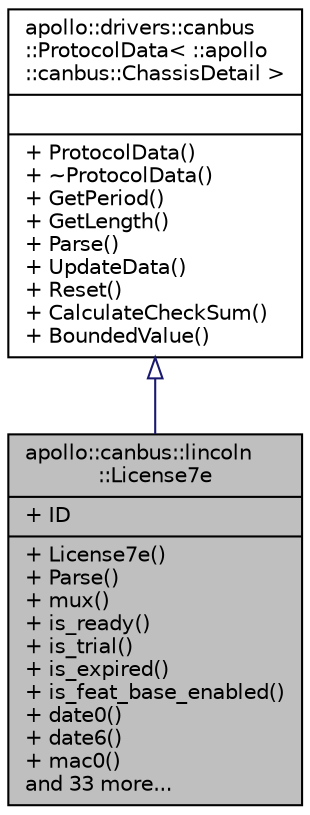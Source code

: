 digraph "apollo::canbus::lincoln::License7e"
{
  edge [fontname="Helvetica",fontsize="10",labelfontname="Helvetica",labelfontsize="10"];
  node [fontname="Helvetica",fontsize="10",shape=record];
  Node0 [label="{apollo::canbus::lincoln\l::License7e\n|+ ID\l|+ License7e()\l+ Parse()\l+ mux()\l+ is_ready()\l+ is_trial()\l+ is_expired()\l+ is_feat_base_enabled()\l+ date0()\l+ date6()\l+ mac0()\land 33 more...\l}",height=0.2,width=0.4,color="black", fillcolor="grey75", style="filled", fontcolor="black"];
  Node1 -> Node0 [dir="back",color="midnightblue",fontsize="10",style="solid",arrowtail="onormal",fontname="Helvetica"];
  Node1 [label="{apollo::drivers::canbus\l::ProtocolData\< ::apollo\l::canbus::ChassisDetail \>\n||+ ProtocolData()\l+ ~ProtocolData()\l+ GetPeriod()\l+ GetLength()\l+ Parse()\l+ UpdateData()\l+ Reset()\l+ CalculateCheckSum()\l+ BoundedValue()\l}",height=0.2,width=0.4,color="black", fillcolor="white", style="filled",URL="$classapollo_1_1drivers_1_1canbus_1_1ProtocolData.html"];
}
